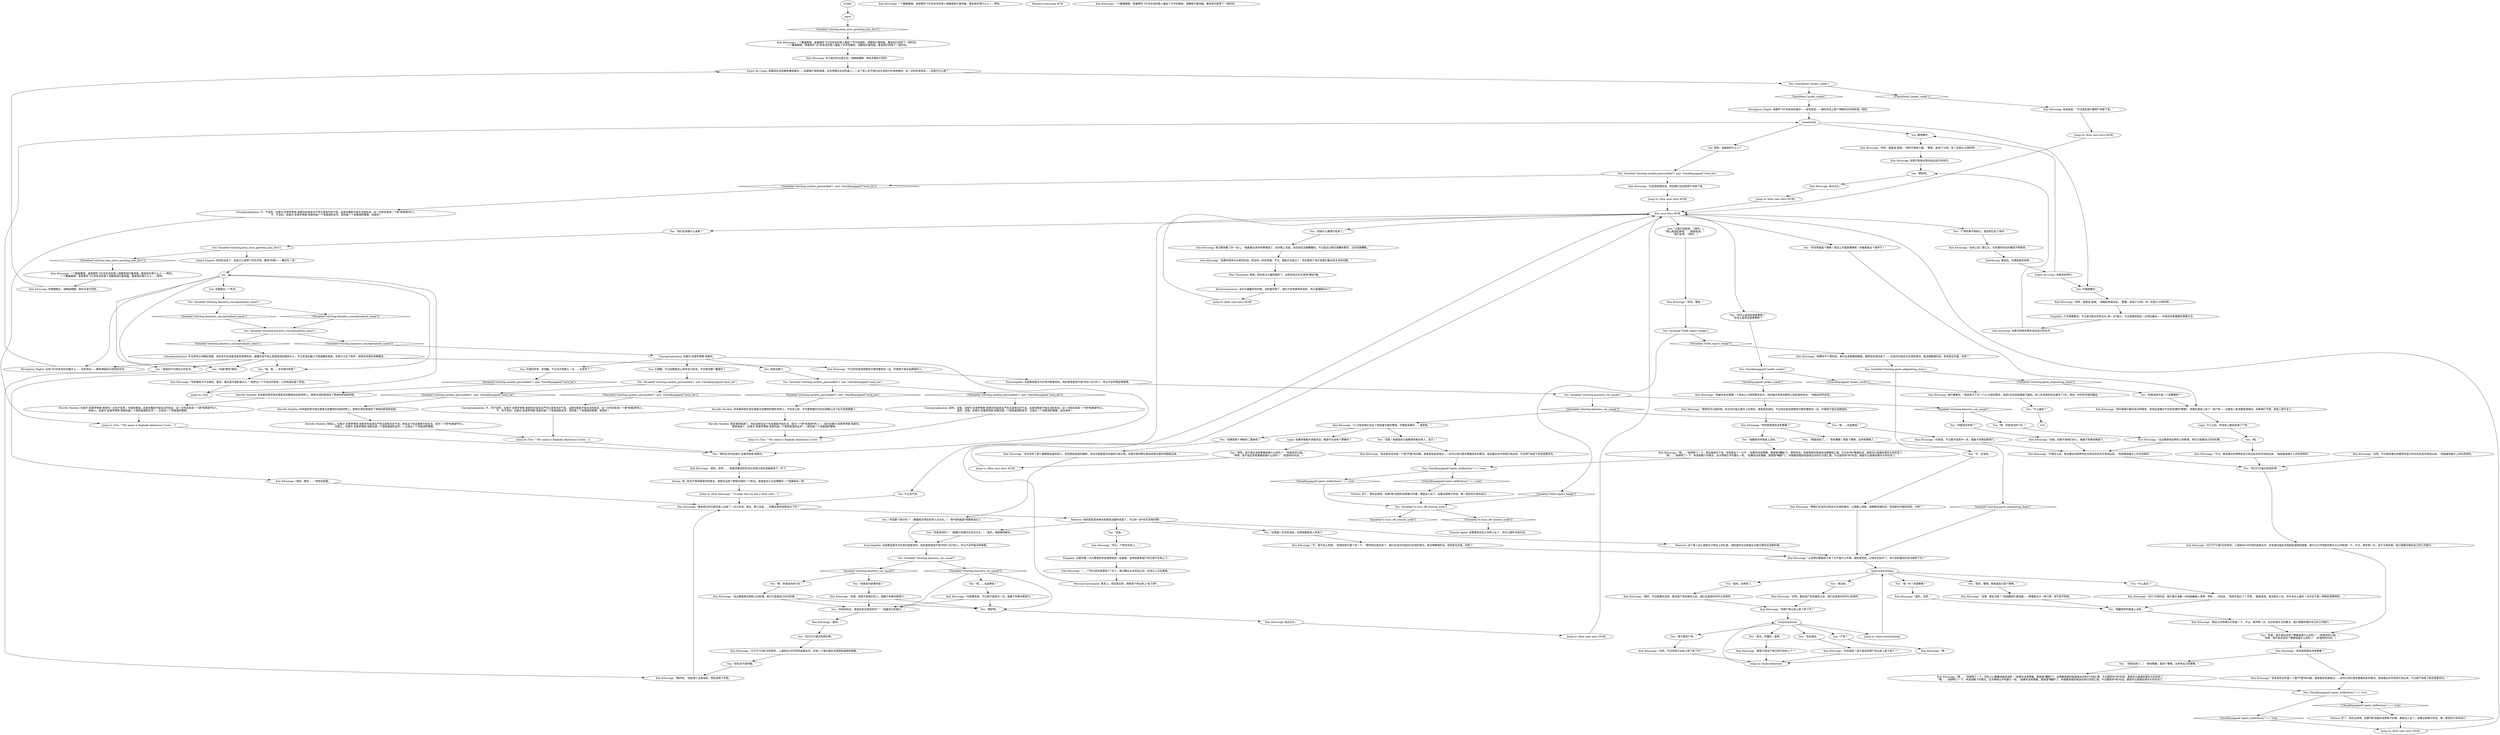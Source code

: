 # WHIRLING / KIM INTRO
# Downstairs ltn Kim Kitsuragi - precinct 57th's finest - is waiting to solve THE HANGED MAN with you as an inter-district co-op. It would appear Precinct 41 sent you to investigate the lynching of a "Whitewater mercenary" in "Martinaise". And that you are indeed a police officer. Kim briefs you on the case and your relationship begins - likely on the wrong foot, but not necessarily.
# ==================================================
digraph G {
	  0 [label="START"];
	  1 [label="input"];
	  2 [label="You: “我醒来的时候身上没有。”"];
	  3 [label="You: 试着想出一个名字。"];
	  4 [label="You: Variable[\"whirling.kimintro_conceptualized_name\"]"];
	  5 [label="Variable[\"whirling.kimintro_conceptualized_name\"]", shape=diamond];
	  6 [label="!(Variable[\"whirling.kimintro_conceptualized_name\"])", shape=diamond];
	  7 [label="Horrific Necktie: 甚至更有格调了。你应该抓住这个机会重新开始生活，成为一个更*有格调*的人——成为拉斐尔·安普罗修斯·库斯托。\n更有格调了。拉斐尔·安普罗修斯·库斯托是一个很有格调的名字——而你是一个有格调的警察。"];
	  8 [label="You: “老兄，你懂的，是啊。”"];
	  9 [label="You: “完全搞定。”"];
	  10 [label="Logic: 不久之后，所有树上都会挂满了尸体。"];
	  11 [label="Kim Kitsuragi: “我想你可以假扮他。标志也许是从黑市上买来的，或者是伪造的。不过现在我会把那些可能性都放在一边，毕竟我不是总监察组的。”"];
	  12 [label="Kim Kitsuragi: “没必要使用这种贬义的称谓。他们只是做自己份内的事。”"];
	  13 [label="You: “呃……总监察组？”"];
	  14 [label="Kim Kitsuragi: 他点点头。"];
	  15 [label="Kim Kitsuragi: 他点点头。"];
	  16 [label="Kim Kitsuragi: 他打量着你。“我来是为了见一个41分局的警官，他是3天前来到褴褛飞旋的。别人告诉我你在这里待了3天。再说，你也符合他的描述。”"];
	  17 [label="You: “你是说内务部？”"];
	  18 [label="You: 它很酷，不过如果我这么称呼自己的话，不会感觉像个蠢蛋吗？"];
	  19 [label="You: Variable[\"whirling.necktie_personified\"]  and  CheckEquipped(\"neck_tie\")"];
	  20 [label="Variable[\"whirling.necktie_personified\"]  and  CheckEquipped(\"neck_tie\")", shape=diamond];
	  21 [label="!(Variable[\"whirling.necktie_personified\"]  and  CheckEquipped(\"neck_tie\"))", shape=diamond];
	  22 [label="Conceptualization: 不，你不会的。拉斐尔·安普罗修斯·库斯托听起来庄严而又富有历史气息。这是你重新开始生活的机会，这一次你会变成一个更*有格调*的人。\n不，你不会的。拉斐尔·安普罗修斯·库斯托是一个有格调的名字，而你是一个有格调的警察。快说吧！"];
	  23 [label="Kim Kitsuragi: “不管怎么说，我会建议你把带有官方标志的夹克尽快找出来。”他指着他袖子上的白色矩形。"];
	  24 [label="You: Variable[\"whirling.kimintro_conceptualized_name\"]"];
	  25 [label="Variable[\"whirling.kimintro_conceptualized_name\"]", shape=diamond];
	  26 [label="!(Variable[\"whirling.kimintro_conceptualized_name\"])", shape=diamond];
	  27 [label="Conceptualization: 拉斐尔·安普罗修斯·库斯托。"];
	  28 [label="You: 真是太酷了。"];
	  29 [label="Jump to: [You: \"\"My name is Raphaël Ambrosius Coste...\"]"];
	  30 [label="Jump to: [bodystillintree]"];
	  31 [label="Kim Kitsuragi: “……尸体已经在那里挂了7天了。我们跟业主谈完话之后，应该马上过去看看。”"];
	  32 [label="Kim case intro HUB"];
	  33 [label="You: “你说的标志，是指这些白色矩形吗？”（指着自己的袖子。）"];
	  34 [label="You: “那好吧。”"];
	  35 [label="Kim Kitsuragi: “哦……”他停顿了一下，然后小心翼翼地继续说到：“如果你没有警徽，那就很*糟糕*了。你需要用我的短波电台向你们分局汇报。不过既然你*有*的话，那就可以直接处理手头的任务了。”\n“哦……”他停顿了一下。考虑到眼下的情况，这次停顿比平时要久一些。“如果你没有警徽，那就很*糟糕*了。你需要用我的短波向你们分局汇报。不过既然你*有*的话，那就可以直接处理手头的任务了。”"];
	  36 [label="You: CheckEquipped(\"pants_bellbottom\") == true"];
	  37 [label="CheckEquipped(\"pants_bellbottom\") == true", shape=diamond];
	  38 [label="!(CheckEquipped(\"pants_bellbottom\") == true)", shape=diamond];
	  39 [label="Jump to: [Kim case intro HUB]"];
	  40 [label="You: “啊，你是说内奸小队！”"];
	  41 [label="Kim Kitsuragi: 一个戴着眼镜、身穿橙色飞行员夹克的男人用脚掌拍打着地面。看来他在等什么人——等你。"];
	  42 [label="Kim Kitsuragi: “你好，我是金·曷城。”他的手很有力量。“警督，来自57分局。你一定是41分局的吧……”"];
	  43 [label="You: “尸体的事不用担心。我会把它扯下来的。”"];
	  44 [label="Pain Threshold: 是啊，现在吃点止痛药就好了。这种东西正在不适地*跳动*着。"];
	  45 [label="You: 跟他握手。"];
	  46 [label="You: Variable[\"whirling.necktie_personified\"]  and  CheckEquipped(\"neck_tie\")"];
	  47 [label="Variable[\"whirling.necktie_personified\"]  and  CheckEquipped(\"neck_tie\")", shape=diamond];
	  48 [label="!(Variable[\"whirling.necktie_personified\"]  and  CheckEquipped(\"neck_tie\"))", shape=diamond];
	  49 [label="Rhetoric: 他的意思是他两天前就尝试跟你会面了，不过你一直*在忙其他的事*。"];
	  50 [label="bodystillintree"];
	  51 [label="You: “我们应该做什么来着？”"];
	  52 [label="Jump to: [Kim case intro HUB]"];
	  53 [label="You: “让我们动起来。”[离开。]\n“那么就动起来吧。”（继续前进。）\n“我们走吧。”[离开。]"];
	  54 [label="You: Variable[\"whirling.kimintro_rat_squad\"]"];
	  55 [label="Variable[\"whirling.kimintro_rat_squad\"]", shape=diamond];
	  56 [label="!(Variable[\"whirling.kimintro_rat_squad\"])", shape=diamond];
	  57 [label="You: CheckItem(\"jacket_suede\")"];
	  58 [label="CheckItem(\"jacket_suede\")", shape=diamond];
	  59 [label="!(CheckItem(\"jacket_suede\"))", shape=diamond];
	  60 [label="You: Variable[\"TASK.report_badge\"]"];
	  61 [label="Variable[\"TASK.report_badge\"]", shape=diamond];
	  62 [label="!(Variable[\"TASK.report_badge\"])", shape=diamond];
	  63 [label="You: “这里面一定有些误会。你把我跟其他人弄混了。”"];
	  64 [label="Kim Kitsuragi: “好吧。看完验尸官的报告之后，我们还是有时间可以安排的。”"];
	  65 [label="Kim Kitsuragi: “有时候我们都会有这种感觉，恐怕这里确实不存在所谓的*警察*。而事实是树上挂了一具尸体——总要有人查清楚是谁做的。如果我们不管，其他人更不会了。”"];
	  66 [label="You: “啊，你是说内奸小队！”"];
	  67 [label="Kim Kitsuragi: “是的。”"];
	  68 [label="Jump to: [Kim case intro HUB]"];
	  69 [label="Kim Kitsuragi: “你把尸体从树上放下来了吗？”"];
	  70 [label="You: Variable[\"tc.turn_off_tutorial_node\"]"];
	  71 [label="Variable[\"tc.turn_off_tutorial_node\"]", shape=diamond];
	  72 [label="!(Variable[\"tc.turn_off_tutorial_node\"])", shape=diamond];
	  73 [label="Kim Kitsuragi: 你意识到他在等你说出自己的名字。"];
	  74 [label="Perception (Sight): 他那件飞行员夹克的袖子——还有背后——跟你夹克上那个神秘的白色矩形是一样的。"];
	  75 [label="You: “是的，当然有了。”"];
	  76 [label="You: “你是说内部事务组？”"];
	  77 [label="Kim Kitsuragi: “没错，但我不是他们的人。我属于刑事侦察部门。”"];
	  78 [label="You: CheckEquipped(\"jacket_suede\")"];
	  79 [label="CheckEquipped(\"jacket_suede\")", shape=diamond];
	  80 [label="!(CheckEquipped(\"jacket_suede\"))", shape=diamond];
	  81 [label="You: Variable[\"whirling.kimintro_rat_squad\"]"];
	  82 [label="Variable[\"whirling.kimintro_rat_squad\"]", shape=diamond];
	  83 [label="!(Variable[\"whirling.kimintro_rat_squad\"])", shape=diamond];
	  84 [label="Kim Kitsuragi: “没错，但我不是他们的人。我属于刑事侦察部门。”"];
	  85 [label="You: （假装找到了。）“我有警徽！我是个警察，当然有警徽了。”"];
	  86 [label="Kim Kitsuragi: “在树上挂了那么久，任何激烈的动作都是不明智的。”"];
	  87 [label="You: 不跟他握手。"];
	  88 [label="Horrific Necktie: 拉斐尔·安普罗修斯·库斯托一点也不卖弄，它很有格调。这是你重新开始生活的机会，这一次你会变成一个更*有格调*的人。\n别担心。拉斐尔·安普罗修斯·库斯托是一个很有格调的名字——正适合一个有格调的警察。"];
	  89 [label="Kim Kitsuragi: “是的，好吧……”他甚至都没好好消化你刚才说的话就继续下一步了。"];
	  90 [label="You: “你是说他吗？”（朝餐厅经理的方向点点头。）“是的，我刚跟他聊完。”"];
	  91 [label="You: “尸体？”"];
	  92 [label="Kim Kitsuragi: “所以，尸体还在树上……”"];
	  93 [label="Volition: 好了，现在出发吧。如果*他*没提你没穿裤子的事，那就没人会了。如果没穿裤子的话，唯一受伤的只有你自己……"];
	  94 [label="Volition: 好了，现在出发吧。如果*他*没提你没穿裤子的事，那就没人会了。如果没穿裤子的话，唯一受伤的只有你自己……"];
	  95 [label="Interfacing: 易碎品。充满恶臭的恐惧……"];
	  96 [label="Jump to: [You: \"\"My name is Raphaël Ambrosius Coste...\"]"];
	  97 [label="Kim Kitsuragi: “嗯。”"];
	  98 [label="You: “我不喜欢尸体。”"];
	  99 [label="Kim Kitsuragi: “内部事务组，不过我不是其中一员。我属于刑事侦察部门。”"];
	  100 [label="You: CheckEquipped(\"pants_bellbottom\") == true"];
	  101 [label="CheckEquipped(\"pants_bellbottom\") == true", shape=diamond];
	  102 [label="!(CheckEquipped(\"pants_bellbottom\") == true)", shape=diamond];
	  103 [label="You: “没错！我就是各方面都很老练的男人，宝贝！”"];
	  104 [label="You: “如果我有个神秘的二重身呢？”"];
	  105 [label="Kim Kitsuragi: “也许你杀了那个要跟我会面的男人，然后假扮成他的模样。你也可能是因为忠诚和兄弟之情，甘愿代替你那位更加软弱无能的双胞胎兄弟。”"];
	  106 [label="Drama: 他一刻也不相信那是你的真名。他把这当成了警局内部的一个笑话，或者是自己无法理解的一个怪癖放在一旁。"];
	  107 [label="Kim Kitsuragi: “不，我不这么觉得。”他简短地打量了你一下。“既然现在我也来了，我们应该问问他这片区域的情况。我没理解错的话，现场是在外面，对吧？”"];
	  108 [label="Kim Kitsuragi: “让他明白警察终于来了也不是什么坏事。我的意思是，已经全员到齐了。你计划好最初的走访顺序了吗？”"];
	  109 [label="You: “我没有。”"];
	  110 [label="Kim Kitsuragi: 他沉默地看了你一会儿。“我能看出来你昨晚喝酒了，前天晚上也是。而且现在还醉醺醺的。不过我见过情况更糟的警官，比你还要糟糕。”"];
	  111 [label="Kim Kitsuragi: “当然。不过你把它从树上放下来了吗？”"];
	  112 [label="Jump to: [tre]"];
	  113 [label="Kim Kitsuragi: “它们不*只是*白色矩形，上面有RCM字母的卤素水印，还有类似瑞瓦肖西部街道网的图案。我可以打开锐影的車头灯让你检查一下，不过，再声明一次，这不关我的事。我只需要你做好自己的工作就行。”"];
	  114 [label="tre"];
	  115 [label="You: “我的名字叫拉斐尔·安普罗修斯·库斯托。”"];
	  116 [label="Horrific Necktie: 你本能的把手放在那条花纹繁琐的丝制领带上。那种光滑的感觉给了带给你舒适和安慰。"];
	  117 [label="Conceptualization: 不，不会的。拉斐尔·安普罗修斯·库斯托听起来庄严而又富有历史气息。这是你重新开始生活的机会，这一次你会变成一个更*有格调*的人。\n不，不会的。拉斐尔·安普罗修斯·库斯托是一个有格调的名字，而你是一个有格调的警察。快说吧！"];
	  118 [label="Kim Kitsuragi: “你好像有点不太确定，警官。最近是不是卧底太久？”他挤出一个不自在的笑容，让你知道这是个笑话。"];
	  119 [label="interviewhubbing"];
	  120 [label="You: “是的，警察。我知道自己是个警察。”"];
	  121 [label="You: “但我什么都想不起来了。”"];
	  122 [label="Kimintro end jump HUB"];
	  123 [label="Kim Kitsuragi: “不过，我会建议你把带有官方标志的夹克尽快找出来。”他指着他袖子上的白色矩形。"];
	  124 [label="Kim Kitsuragi: 一个戴着眼镜、身穿橙色飞行员夹克的男人用脚掌拍打着地面。看来他在等什么人——等你。\n一个戴着眼镜、身穿黑色飞行员夹克的男人用脚掌拍打着地面。看来他在等什么人——等你。"];
	  125 [label="You: “叫我*警官*就好。”"];
	  126 [label="You: 它真的非常、非常酷。不过也许有那么一点……太卖弄了？"];
	  127 [label="Horrific Necktie: 你本能的把手放在那条花纹繁琐的丝制领带上。那种光滑的感觉给了带给你舒适和安慰。"];
	  128 [label="Kim Kitsuragi: “那好吧。”他处理了这条信息，然后选择了忽视。"];
	  129 [label="Kim Kitsuragi: “我被派来这里跟一个来自41分局的警官会合。你的袖子和背后都有公民武装的标志。”他指向你的夹克。"];
	  130 [label="Kim Kitsuragi: 一个戴着眼镜、穿着橙色飞行员夹克的男人叠起了手中的报纸，用脚拍打着地面。看来他已经等了一段时间。"];
	  131 [label="You: “呃……总监察组？”"];
	  132 [label="You: “等等，我不是应该有警徽或者什么的吗？”（检查你的口袋。）\n“等等，我不是应该有警徽或者什么的吗？”（检查你的内衣。）"];
	  133 [label="Jump to: [You: \"\"My name is Raphaël Ambrosius Coste...\"]"];
	  134 [label="Kim Kitsuragi: “很好。警官……”他有些困惑。"];
	  135 [label="Kim Kitsuragi: 你意识到他在等你说出自己的名字。"];
	  136 [label="Kim Kitsuragi: “看来周日的日程安排上出现了一点小失误。其实，周六也是……你跟这里的经理谈过了吗？”"];
	  137 [label="Kim Kitsuragi: “很好。不过就算你没有，看完验尸官的报告之后，我们还是有时间可以安排的。”"];
	  138 [label="You: “但是，我不是应该有个警徽或者什么的吗？”（检查你的口袋。）\n“但是，我不是应该有个警徽或者什么的吗？”（检查你的内衣。）"];
	  139 [label="Encyclopedia: 总监察组是专为负责内部事务的。他的意思是他不是*内奸小队*的人，所以不会怀疑这种事情。"];
	  140 [label="Kim Kitsuragi: “没必要使用这种贬义的称谓。他们只是做自己份内的事。”"];
	  141 [label="You: “我真的不记得自己的名字。”"];
	  142 [label="Kim Kitsuragi: 你慢慢靠近，他眯起眼睛，伸出手来打招呼。"];
	  143 [label="Jump to: [Kim Kitsuragi: \"\"It looks like we had a little sche...\"]"];
	  144 [label="Kim Kitsuragi: “那我们应该问问他这片区域的情况，让我跟上进度。我理解没错的话，现场是在外面的后院，对吧？”"];
	  145 [label="Kim Kitsuragi: “是的，当然。”"];
	  146 [label="Kim Kitsuragi: “你的意思是你没有警徽？”"];
	  147 [label="Jump to: [Kim case intro HUB]"];
	  148 [label="Jump to: [Kim case intro HUB]"];
	  149 [label="You: （假装找到了。）“我有警徽。我是个警察，当然有自己的警徽。”"];
	  150 [label="You: “什么描述？”"];
	  151 [label="Kim Kitsuragi: “内务部，不过我不是其中一员。我属于刑事侦察部门。”"];
	  152 [label="Kim Kitsuragi: 一个戴着眼镜、穿着橙色飞行员夹克的男人叠起了手中的报纸，用脚拍打着地面。看来他已经等了一段时间。\n一个戴着眼镜、穿着黑色飞行员夹克的男人叠起了手中的报纸，用脚拍打着地面。看来他已经等了一段时间。"];
	  153 [label="Electrochemistry: 治疗头痛最好的药物，当然是吗啡了。他们不会有那种东西的，所以香烟就可以了。"];
	  154 [label="You: 等等，他是我的什么人？"];
	  155 [label="You: “什么走访？”"];
	  156 [label="Kim Kitsuragi: “在57分局的话，我们喜欢准备一份初始嫌疑人清单，然后……试试水。”他用手指比了个手势。“勘查现场，查访相关人员。你不会这么做吗？也许这不是一种跨区域惯例吧……”"];
	  157 [label="Kim Kitsuragi: “如果你想弄点头疼药的话，附近有一间杂货铺。不过，我刚才也说过了，现在那具尸体才是我们最应该关注的问题。”"];
	  158 [label="Kim Kitsuragi: “它们不*只是*白色矩形，上面有RCM字母的卤素水印，还有一个类似瑞瓦肖西部街道网的图案。”"];
	  159 [label="Kim Kitsuragi: “你先，警官。”"];
	  160 [label="You: “你觉得我是个警察？我怎么可能是警察呢！你看看我这个鬼样子！”"];
	  161 [label="Kim Kitsuragi: 在引起你的注意之后，他眯起眼睛，伸出手跟你打招呼。"];
	  162 [label="Esprit de Corps: 如果现在这栋建筑遭到袭击——如果窗户粉碎掉落，全世界都压在你的身上——这个男人会不惜付出生命的代价来拯救你。这一点你非常肯定——但是为什么呢？"];
	  163 [label="Conceptualization: 专注思考让你眯起双眼。你的名字应该是深金色和橙色的，就像在地平线上若隐若现的森林大火，不过还混杂着口气里酒精的恶臭。你离它又近了两步，但是还有很长的路要走……"];
	  164 [label="Conceptualization: 是的，没错。拉斐尔·安普罗修斯·库斯托听起来庄严而又富有历史气息。这是你重新开始生活的机会，这一次你会变成一个更*有格调*的人。\n是的，没错。拉斐尔·安普罗修斯·库斯托是一个很有格调的名字，正适合一个有格调的警察。说出来吧！"];
	  165 [label="Kim Kitsuragi: “你好，我是金·曷城。”他看起来很淡定。“警督，来自57分局。你一定是41分局的吧……”"];
	  166 [label="You: Variable[\"whirling.garte_altgreeting_done\"]"];
	  167 [label="Variable[\"whirling.garte_altgreeting_done\"]", shape=diamond];
	  168 [label="!(Variable[\"whirling.garte_altgreeting_done\"])", shape=diamond];
	  169 [label="Kim Kitsuragi: “没错，那走访呢？”他用脚拍打着地面——更像是出于一种习惯，而不是不耐烦。"];
	  170 [label="You: “但它们只是白色矩形啊。”"];
	  171 [label="Empathy: 几乎很难察觉，不过他可能对你的无礼*有一点*恼火。不过他很快把这一点甩在脑后——毕竟还有更重要的事要关注。"];
	  172 [label="cleanerhub"];
	  173 [label="You: “但它们只是白色矩形啊。”"];
	  174 [label="You: “呃，我……也许我叫哈里？”"];
	  175 [label="Tutorial Agent: 金警督现在加入你的小队了。你可以随时与他交谈。"];
	  176 [label="Physical Instrument: 真丢人。现在就去弄。把那具尸体从树上*扯下来*。"];
	  177 [label="Horrific Necktie: 你本能的把手放在那条花纹繁琐的橙色领带上。不知怎么的，手中那种皱巴巴的丝绸感让这个名字显得更酷了。"];
	  178 [label="Horrific Necktie: 别担心。拉斐尔·安普罗修斯·库斯托听起来庄严而又富有历史气息。抓住这个机会重新开始生活，成为一个更*有格调*的人。\n别担心。拉斐尔·安普罗修斯·库斯托是一个很有格调的名字——正适合一个有格调的警察。"];
	  179 [label="You: “谁？你？你是警察？”"];
	  180 [label="Kim Kitsuragi: “那是不是说尸体已经不在树上了？”"];
	  181 [label="Empathy: 这是你第一次从警督的声音里察觉到一丝疲惫。显然他更希望尸体已经不在树上了。"];
	  182 [label="Kim Kitsuragi: “完全搞定？是不是说你把尸体从树上放下来了？”"];
	  183 [label="Jump to: [Kim case intro HUB]"];
	  184 [label="Kim Kitsuragi: “当然。不过我会建议你把带有官方标志的夹克尽快找出来。”他指着他袖子上的白色矩形。"];
	  185 [label="Kim Kitsuragi: “丢失身份证件是一个很*严重*的问题。我車里有短波电台——你可以用它报告警徽丢失的情况。我会建议你尽快把它找出来。不过把尸体放下来还是更优先。”"];
	  186 [label="Kim Kitsuragi: “哦……”他停顿了一下，然后继续往下说，显然是松了一口气：“如果你没有警徽，那就很*糟糕*了。那样的话，你就用我的短波电台跟警局汇报。不过你*有*警徽的话，那就可以直接处理手头的任务了。”\n“哦……”他停顿了一下。考虑到眼下的情况，这次停顿比平时要久一些。“如果你没有警徽，那就很*糟糕*了。你需要用我的短波电台向你们分局汇报。不过既然你*有*的话，那就可以直接处理手头的任务了。”"];
	  187 [label="You: “不，还没有。”"];
	  188 [label="You: “没有。”"];
	  189 [label="Jump to: [interviewhubbing]"];
	  190 [label="You: “我醒来的时候身上没有。”"];
	  191 [label="Kim Kitsuragi: “丢失身份证件是一个很*严重*的问题。我車里有短波电台——你可以用它报告警徽丢失的情况。我会建议你尽快把它找出来。不过把尸体放下来还是更优先。”"];
	  192 [label="Kim Kitsuragi: “我会让你用車头灯检查一下，不过，再声明一次，这并非我关注的重点。我只需要你做好自己的工作就行。”"];
	  193 [label="You: “现在还不是时候。”"];
	  194 [label="Kim Kitsuragi: “不过现在我会把那些可能性都放在一边，毕竟我不是总监察组的人。”"];
	  195 [label="You: “你说那个家伙吗？”（朝着柜台背后的男人点点头。）“我*彻彻底底*地跟他谈过了。”"];
	  196 [label="Rhetoric: 这个男人这么做是出于职业上的礼貌。他知道你还没有跟业主聊过那些应该聊的事。"];
	  197 [label="You: “如果说我不是一个真警察呢？”"];
	  198 [label="You: “你怎么能肯定我是警察？”\n“你怎么能肯定我是警察？”"];
	  199 [label="You: 什么也不说。"];
	  200 [label="Perception (Sight): 在他飞行员夹克衫的袖子上——还有背后——都有神秘的白色矩形符号。"];
	  201 [label="Kim Kitsuragi: 他总结道：“不过首先我们要把尸体放下来。”"];
	  202 [label="You: “哦。”"];
	  203 [label="Logic: 如果你要着手调查的话，难道不应该有个警徽吗？"];
	  204 [label="Kim Kitsuragi: “如果你不介意的话，我们应该再跟他聊聊。既然现在我也来了——应该问问他这片区域的情况。我没理解错的话，现场是在外面，对吧？”"];
	  205 [label="Encyclopedia: 总监察组是专为负责内部事务的。他的意思是他不是*内奸小队*的人，所以不会怀疑这种事情。"];
	  206 [label="Kim Kitsuragi: “你的意思是你没有警徽？”"];
	  207 [label="Jump to: [Kim case intro HUB]"];
	  208 [label="Esprit de Corps: 他是你好哥们。"];
	  209 [label="You: Variable[\"whirling.necktie_personified\"]  and  CheckEquipped(\"neck_tie\")"];
	  210 [label="Variable[\"whirling.necktie_personified\"]  and  CheckEquipped(\"neck_tie\")", shape=diamond];
	  211 [label="!(Variable[\"whirling.necktie_personified\"]  and  CheckEquipped(\"neck_tie\"))", shape=diamond];
	  212 [label="Kim Kitsuragi: “先去找经理谈谈。然后我们去后院把尸体放下来。”"];
	  213 [label="You: Variable[\"whirling.lena_intro_greeting_kim_first\"]"];
	  214 [label="Variable[\"whirling.lena_intro_greeting_kim_first\"]", shape=diamond];
	  215 [label="!(Variable[\"whirling.lena_intro_greeting_kim_first\"])", shape=diamond];
	  216 [label="Inland Empire: 你的机会来了，给自己认真想个好名字吧。要有*创意*——概念化一些！"];
	  217 [label="You: “那好吧。”"];
	  218 [label="Kim Kitsuragi: “41分局说他们派出了经验最丰富的警探。你看起来确实……很老练。”"];
	  0 -> 1
	  1 -> 214
	  2 -> 186
	  3 -> 4
	  4 -> 5
	  4 -> 6
	  5 -> 24
	  6 -> 24
	  7 -> 133
	  8 -> 180
	  9 -> 182
	  10 -> 202
	  11 -> 206
	  12 -> 33
	  12 -> 34
	  13 -> 99
	  14 -> 147
	  15 -> 39
	  16 -> 150
	  17 -> 84
	  18 -> 46
	  19 -> 20
	  19 -> 21
	  20 -> 177
	  21 -> 164
	  22 -> 29
	  23 -> 173
	  24 -> 25
	  24 -> 26
	  25 -> 163
	  26 -> 27
	  27 -> 18
	  27 -> 115
	  27 -> 28
	  27 -> 126
	  28 -> 19
	  29 -> 115
	  30 -> 50
	  31 -> 176
	  32 -> 160
	  32 -> 198
	  32 -> 199
	  32 -> 43
	  32 -> 51
	  32 -> 53
	  32 -> 121
	  33 -> 67
	  34 -> 14
	  35 -> 36
	  36 -> 37
	  36 -> 38
	  37 -> 68
	  38 -> 93
	  39 -> 32
	  40 -> 140
	  42 -> 73
	  43 -> 86
	  44 -> 153
	  45 -> 42
	  46 -> 48
	  46 -> 47
	  47 -> 127
	  48 -> 22
	  49 -> 90
	  49 -> 188
	  49 -> 196
	  49 -> 63
	  50 -> 98
	  50 -> 8
	  50 -> 9
	  50 -> 91
	  50 -> 189
	  51 -> 213
	  52 -> 32
	  53 -> 159
	  54 -> 56
	  54 -> 55
	  55 -> 66
	  55 -> 76
	  56 -> 33
	  56 -> 34
	  56 -> 13
	  57 -> 58
	  57 -> 59
	  58 -> 74
	  59 -> 201
	  60 -> 61
	  60 -> 62
	  61 -> 70
	  62 -> 204
	  63 -> 107
	  64 -> 69
	  65 -> 10
	  66 -> 12
	  67 -> 170
	  68 -> 32
	  69 -> 50
	  70 -> 72
	  70 -> 71
	  72 -> 175
	  73 -> 217
	  74 -> 172
	  75 -> 137
	  76 -> 77
	  77 -> 33
	  77 -> 34
	  78 -> 80
	  78 -> 79
	  79 -> 129
	  80 -> 16
	  81 -> 82
	  81 -> 83
	  82 -> 40
	  82 -> 17
	  83 -> 218
	  83 -> 131
	  84 -> 23
	  85 -> 187
	  86 -> 95
	  87 -> 165
	  88 -> 96
	  89 -> 106
	  90 -> 205
	  91 -> 97
	  92 -> 181
	  93 -> 68
	  94 -> 70
	  95 -> 208
	  96 -> 115
	  97 -> 30
	  98 -> 111
	  99 -> 33
	  99 -> 34
	  100 -> 101
	  100 -> 102
	  101 -> 70
	  102 -> 94
	  103 -> 185
	  104 -> 105
	  105 -> 195
	  106 -> 143
	  107 -> 108
	  108 -> 119
	  109 -> 64
	  110 -> 157
	  111 -> 30
	  112 -> 114
	  113 -> 138
	  114 -> 3
	  114 -> 200
	  114 -> 141
	  114 -> 174
	  114 -> 125
	  115 -> 89
	  116 -> 88
	  117 -> 96
	  118 -> 112
	  119 -> 75
	  119 -> 109
	  119 -> 179
	  119 -> 120
	  119 -> 155
	  120 -> 169
	  121 -> 110
	  123 -> 173
	  124 -> 142
	  125 -> 134
	  126 -> 210
	  127 -> 178
	  128 -> 136
	  129 -> 11
	  131 -> 151
	  132 -> 207
	  133 -> 115
	  134 -> 136
	  135 -> 217
	  136 -> 49
	  137 -> 69
	  138 -> 146
	  139 -> 81
	  140 -> 23
	  141 -> 128
	  142 -> 162
	  143 -> 136
	  144 -> 108
	  145 -> 190
	  146 -> 149
	  146 -> 191
	  147 -> 32
	  148 -> 32
	  149 -> 35
	  150 -> 219
	  151 -> 23
	  152 -> 161
	  153 -> 183
	  154 -> 209
	  155 -> 156
	  156 -> 190
	  157 -> 44
	  158 -> 193
	  159 -> 60
	  160 -> 65
	  161 -> 162
	  162 -> 57
	  163 -> 194
	  163 -> 200
	  163 -> 141
	  163 -> 174
	  163 -> 125
	  164 -> 133
	  165 -> 171
	  166 -> 168
	  166 -> 167
	  167 -> 108
	  168 -> 197
	  169 -> 190
	  170 -> 158
	  171 -> 135
	  172 -> 154
	  172 -> 45
	  172 -> 87
	  173 -> 113
	  174 -> 118
	  176 -> 32
	  177 -> 7
	  178 -> 29
	  179 -> 145
	  180 -> 30
	  181 -> 31
	  182 -> 30
	  183 -> 32
	  184 -> 173
	  185 -> 100
	  186 -> 100
	  187 -> 144
	  188 -> 92
	  189 -> 119
	  190 -> 192
	  191 -> 36
	  192 -> 138
	  193 -> 128
	  194 -> 139
	  195 -> 205
	  196 -> 108
	  197 -> 65
	  198 -> 78
	  199 -> 136
	  200 -> 172
	  201 -> 52
	  202 -> 123
	  203 -> 132
	  204 -> 166
	  205 -> 54
	  206 -> 2
	  206 -> 85
	  207 -> 32
	  208 -> 45
	  208 -> 87
	  209 -> 211
	  209 -> 212
	  210 -> 116
	  211 -> 117
	  212 -> 148
	  213 -> 216
	  213 -> 215
	  214 -> 152
	  215 -> 124
	  216 -> 114
	  217 -> 15
	  218 -> 104
	  218 -> 203
	  218 -> 103
}

